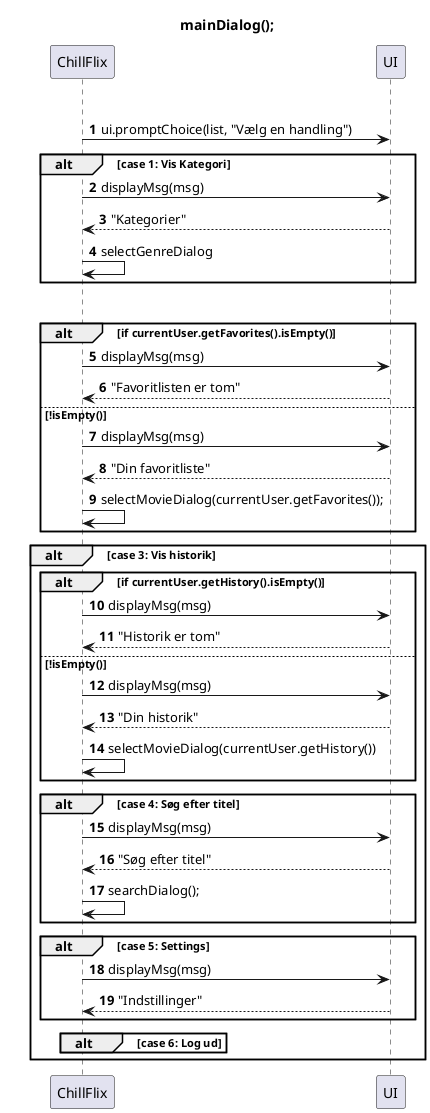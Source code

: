 @startuml
'https://plantuml.com/sequence-diagram
title mainDialog();

autonumber

loop while (proceed)
ChillFlix -> UI: ui.promptChoice(list, "Vælg en handling")

alt case 1: Vis Kategori
ChillFlix -> UI: displayMsg(msg)
UI --> ChillFlix: "Kategorier"
ChillFlix -> ChillFlix: selectGenreDialog
end

alt case 2: Vis favoritliste
alt if currentUser.getFavorites().isEmpty()
ChillFlix -> UI: displayMsg(msg)
UI --> ChillFlix: "Favoritlisten er tom"
else !isEmpty()
ChillFlix -> UI: displayMsg(msg)
UI --> ChillFlix: "Din favoritliste"
ChillFlix -> ChillFlix: selectMovieDialog(currentUser.getFavorites());
end

alt case 3: Vis historik
alt if currentUser.getHistory().isEmpty()
ChillFlix -> UI: displayMsg(msg)
UI --> ChillFlix: "Historik er tom"
else !isEmpty()
ChillFlix -> UI: displayMsg(msg)
UI --> ChillFlix: "Din historik"
ChillFlix -> ChillFlix: selectMovieDialog(currentUser.getHistory())
end

alt case 4: Søg efter titel
ChillFlix -> UI: displayMsg(msg)
UI --> ChillFlix: "Søg efter titel"
ChillFlix -> ChillFlix: searchDialog();
end

alt case 5: Settings
ChillFlix -> UI: displayMsg(msg)
UI --> ChillFlix: "Indstillinger"
end

alt case 6: Log ud
end

end
@enduml
